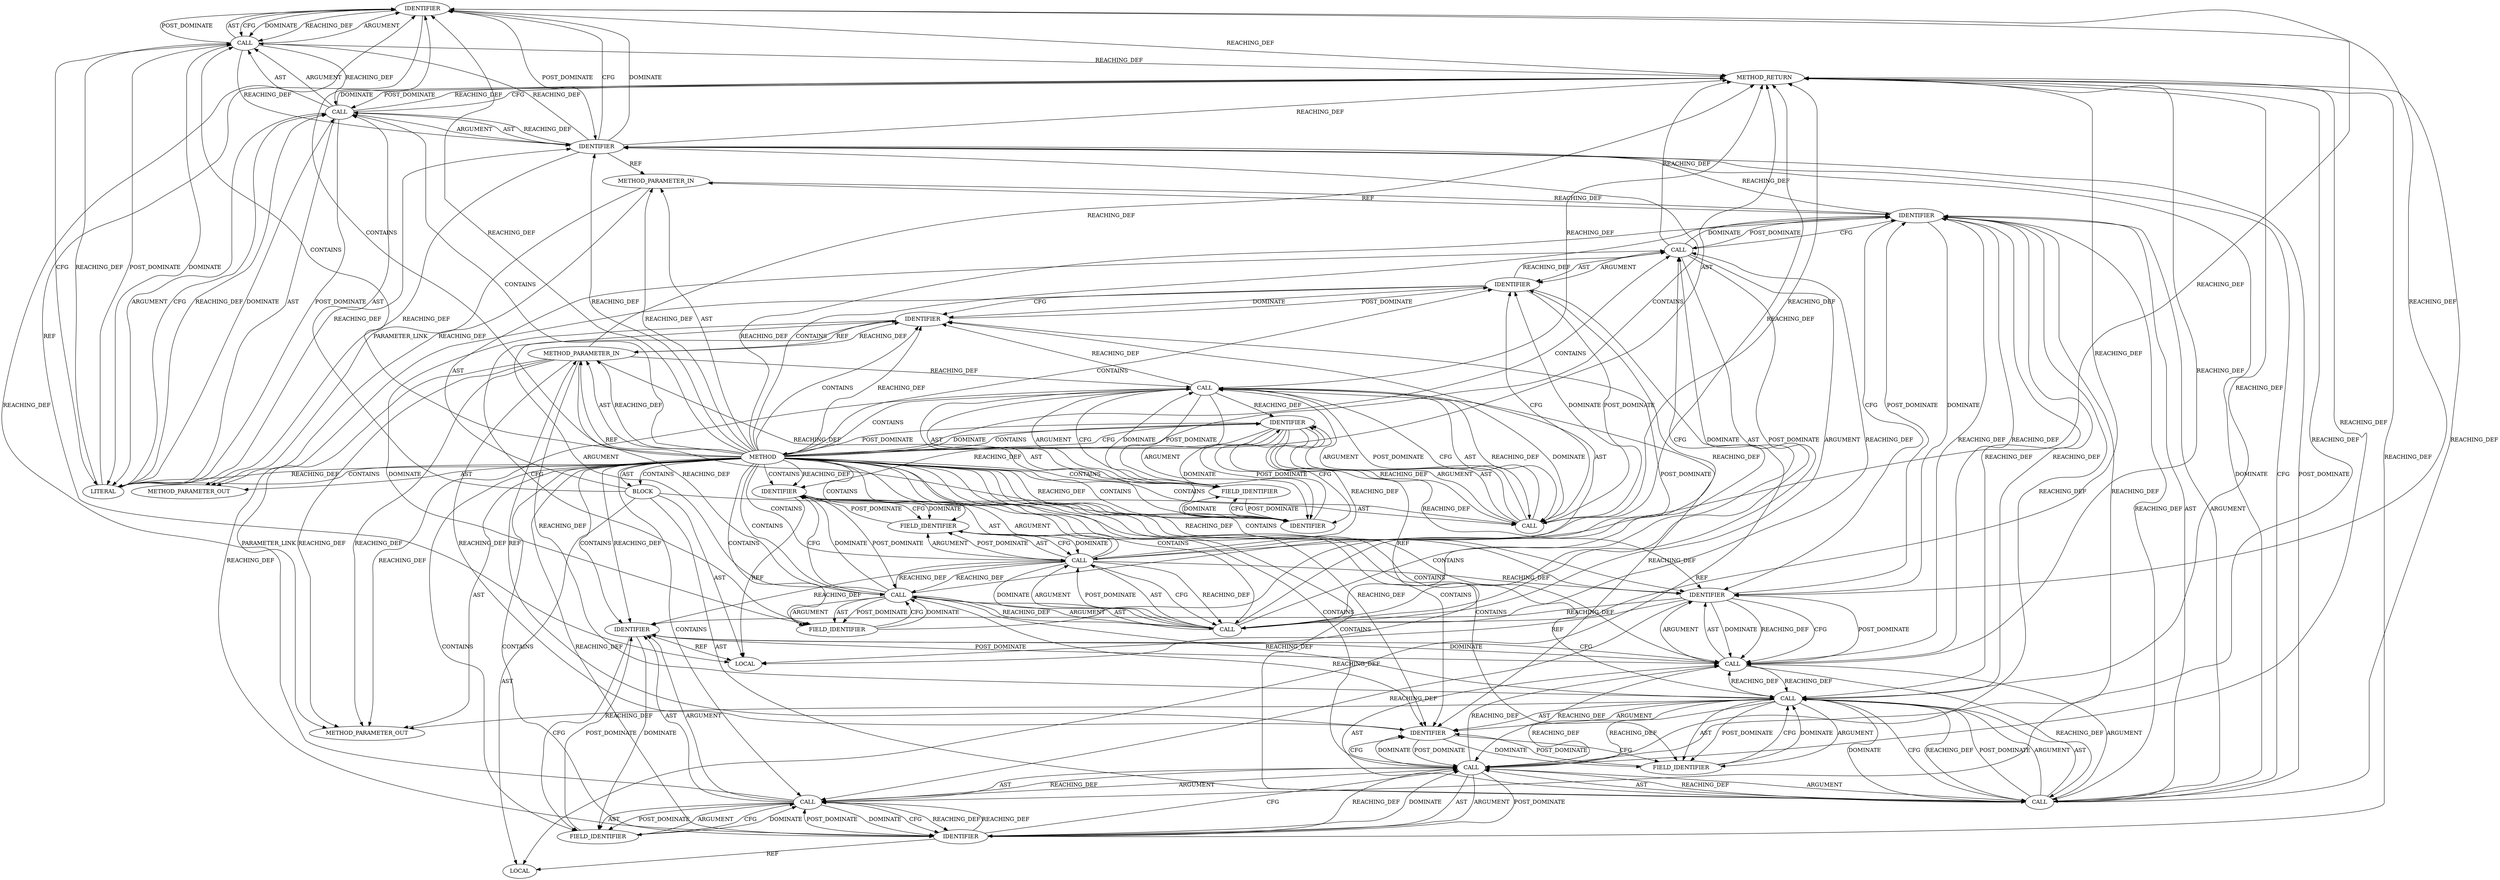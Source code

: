 digraph {
  4596 [label=IDENTIFIER ORDER=1 ARGUMENT_INDEX=1 CODE="src" COLUMN_NUMBER=39 LINE_NUMBER=47 TYPE_FULL_NAME="scatterlist*" NAME="src"]
  4567 [label=IDENTIFIER ORDER=1 ARGUMENT_INDEX=1 CODE="src" COLUMN_NUMBER=22 LINE_NUMBER=41 TYPE_FULL_NAME="scatterlist*" NAME="src"]
  21370 [label=METHOD_PARAMETER_OUT ORDER=1 CODE="struct scatterlist *sg" IS_VARIADIC=false COLUMN_NUMBER=27 LINE_NUMBER=39 TYPE_FULL_NAME="scatterlist*" EVALUATION_STRATEGY="BY_VALUE" INDEX=1 NAME="sg"]
  4570 [label=FIELD_IDENTIFIER ORDER=2 ARGUMENT_INDEX=2 CODE="sg" COLUMN_NUMBER=28 LINE_NUMBER=41 CANONICAL_NAME="sg"]
  4572 [label=CALL ORDER=4 ARGUMENT_INDEX=-1 CODE="diff = walk->offset - src->offset" COLUMN_NUMBER=6 METHOD_FULL_NAME="<operator>.assignment" LINE_NUMBER=42 TYPE_FULL_NAME="<empty>" DISPATCH_TYPE="STATIC_DISPATCH" SIGNATURE="" NAME="<operator>.assignment"]
  4595 [label=CALL ORDER=2 ARGUMENT_INDEX=2 CODE="sg_next(src)" COLUMN_NUMBER=31 METHOD_FULL_NAME="sg_next" LINE_NUMBER=47 TYPE_FULL_NAME="<empty>" DISPATCH_TYPE="STATIC_DISPATCH" SIGNATURE="" NAME="sg_next"]
  4568 [label=CALL ORDER=2 ARGUMENT_INDEX=2 CODE="walk->sg" COLUMN_NUMBER=28 METHOD_FULL_NAME="<operator>.indirectFieldAccess" LINE_NUMBER=41 TYPE_FULL_NAME="<empty>" DISPATCH_TYPE="STATIC_DISPATCH" SIGNATURE="" NAME="<operator>.indirectFieldAccess"]
  4597 [label=LITERAL ORDER=3 ARGUMENT_INDEX=3 CODE="2" COLUMN_NUMBER=45 LINE_NUMBER=47 TYPE_FULL_NAME="int"]
  4591 [label=IDENTIFIER ORDER=1 ARGUMENT_INDEX=1 CODE="walk" COLUMN_NUMBER=27 LINE_NUMBER=45 TYPE_FULL_NAME="scatter_walk*" NAME="walk"]
  4584 [label=IDENTIFIER ORDER=1 ARGUMENT_INDEX=1 CODE="src" COLUMN_NUMBER=26 LINE_NUMBER=44 TYPE_FULL_NAME="scatterlist*" NAME="src"]
  4566 [label=CALL ORDER=2 ARGUMENT_INDEX=-1 CODE="*src = walk->sg" COLUMN_NUMBER=21 METHOD_FULL_NAME="<operator>.assignment" LINE_NUMBER=41 TYPE_FULL_NAME="<empty>" DISPATCH_TYPE="STATIC_DISPATCH" SIGNATURE="" NAME="<operator>.assignment"]
  4585 [label=CALL ORDER=3 ARGUMENT_INDEX=3 CODE="src->length - diff" COLUMN_NUMBER=7 METHOD_FULL_NAME="<operator>.subtraction" LINE_NUMBER=45 TYPE_FULL_NAME="<empty>" DISPATCH_TYPE="STATIC_DISPATCH" SIGNATURE="" NAME="<operator>.subtraction"]
  4579 [label=IDENTIFIER ORDER=1 ARGUMENT_INDEX=1 CODE="src" COLUMN_NUMBER=28 LINE_NUMBER=42 TYPE_FULL_NAME="scatterlist*" NAME="src"]
  4573 [label=IDENTIFIER ORDER=1 ARGUMENT_INDEX=1 CODE="diff" COLUMN_NUMBER=6 LINE_NUMBER=42 TYPE_FULL_NAME="int" NAME="diff"]
  4589 [label=IDENTIFIER ORDER=2 ARGUMENT_INDEX=2 CODE="diff" COLUMN_NUMBER=21 LINE_NUMBER=45 TYPE_FULL_NAME="int" NAME="diff"]
  4571 [label=LOCAL ORDER=3 CODE="int diff" COLUMN_NUMBER=6 LINE_NUMBER=42 TYPE_FULL_NAME="int" NAME="diff"]
  4582 [label=IDENTIFIER ORDER=1 ARGUMENT_INDEX=1 CODE="sg" COLUMN_NUMBER=14 LINE_NUMBER=44 TYPE_FULL_NAME="scatterlist*" NAME="sg"]
  4577 [label=FIELD_IDENTIFIER ORDER=2 ARGUMENT_INDEX=2 CODE="offset" COLUMN_NUMBER=13 LINE_NUMBER=42 CANONICAL_NAME="offset"]
  4561 [label=METHOD COLUMN_NUMBER=1 LINE_NUMBER=39 COLUMN_NUMBER_END=1 IS_EXTERNAL=false SIGNATURE="void chain_to_walk (scatterlist*,scatter_walk*)" NAME="chain_to_walk" AST_PARENT_TYPE="TYPE_DECL" AST_PARENT_FULL_NAME="tls_device_fallback.c:<global>" ORDER=1 CODE="static void chain_to_walk(struct scatterlist *sg, struct scatter_walk *walk)
{
	struct scatterlist *src = walk->sg;
	int diff = walk->offset - src->offset;

	sg_set_page(sg, sg_page(src),
		    src->length - diff, walk->offset);

	scatterwalk_crypto_chain(sg, sg_next(src), 2);
}" FULL_NAME="chain_to_walk" LINE_NUMBER_END=48 FILENAME="tls_device_fallback.c"]
  4565 [label=LOCAL ORDER=1 CODE="struct scatterlist* src" COLUMN_NUMBER=21 LINE_NUMBER=41 TYPE_FULL_NAME="scatterlist*" NAME="src"]
  4581 [label=CALL ORDER=5 ARGUMENT_INDEX=-1 CODE="sg_set_page(sg, sg_page(src),
		    src->length - diff, walk->offset)" COLUMN_NUMBER=2 METHOD_FULL_NAME="sg_set_page" LINE_NUMBER=44 TYPE_FULL_NAME="<empty>" DISPATCH_TYPE="STATIC_DISPATCH" SIGNATURE="" NAME="sg_set_page"]
  4594 [label=IDENTIFIER ORDER=1 ARGUMENT_INDEX=1 CODE="sg" COLUMN_NUMBER=27 LINE_NUMBER=47 TYPE_FULL_NAME="scatterlist*" NAME="sg"]
  4580 [label=FIELD_IDENTIFIER ORDER=2 ARGUMENT_INDEX=2 CODE="offset" COLUMN_NUMBER=28 LINE_NUMBER=42 CANONICAL_NAME="offset"]
  4576 [label=IDENTIFIER ORDER=1 ARGUMENT_INDEX=1 CODE="walk" COLUMN_NUMBER=13 LINE_NUMBER=42 TYPE_FULL_NAME="scatter_walk*" NAME="walk"]
  4592 [label=FIELD_IDENTIFIER ORDER=2 ARGUMENT_INDEX=2 CODE="offset" COLUMN_NUMBER=27 LINE_NUMBER=45 CANONICAL_NAME="offset"]
  4563 [label=METHOD_PARAMETER_IN ORDER=2 CODE="struct scatter_walk *walk" IS_VARIADIC=false COLUMN_NUMBER=51 LINE_NUMBER=39 TYPE_FULL_NAME="scatter_walk*" EVALUATION_STRATEGY="BY_VALUE" INDEX=2 NAME="walk"]
  4583 [label=CALL ORDER=2 ARGUMENT_INDEX=2 CODE="sg_page(src)" COLUMN_NUMBER=18 METHOD_FULL_NAME="sg_page" LINE_NUMBER=44 TYPE_FULL_NAME="<empty>" DISPATCH_TYPE="STATIC_DISPATCH" SIGNATURE="" NAME="sg_page"]
  4574 [label=CALL ORDER=2 ARGUMENT_INDEX=2 CODE="walk->offset - src->offset" COLUMN_NUMBER=13 METHOD_FULL_NAME="<operator>.subtraction" LINE_NUMBER=42 TYPE_FULL_NAME="<empty>" DISPATCH_TYPE="STATIC_DISPATCH" SIGNATURE="" NAME="<operator>.subtraction"]
  4575 [label=CALL ORDER=1 ARGUMENT_INDEX=1 CODE="walk->offset" COLUMN_NUMBER=13 METHOD_FULL_NAME="<operator>.indirectFieldAccess" LINE_NUMBER=42 TYPE_FULL_NAME="<empty>" DISPATCH_TYPE="STATIC_DISPATCH" SIGNATURE="" NAME="<operator>.indirectFieldAccess"]
  4569 [label=IDENTIFIER ORDER=1 ARGUMENT_INDEX=1 CODE="walk" COLUMN_NUMBER=28 LINE_NUMBER=41 TYPE_FULL_NAME="scatter_walk*" NAME="walk"]
  4588 [label=FIELD_IDENTIFIER ORDER=2 ARGUMENT_INDEX=2 CODE="length" COLUMN_NUMBER=7 LINE_NUMBER=45 CANONICAL_NAME="length"]
  4586 [label=CALL ORDER=1 ARGUMENT_INDEX=1 CODE="src->length" COLUMN_NUMBER=7 METHOD_FULL_NAME="<operator>.indirectFieldAccess" LINE_NUMBER=45 TYPE_FULL_NAME="<empty>" DISPATCH_TYPE="STATIC_DISPATCH" SIGNATURE="" NAME="<operator>.indirectFieldAccess"]
  4593 [label=CALL ORDER=6 ARGUMENT_INDEX=-1 CODE="scatterwalk_crypto_chain(sg, sg_next(src), 2)" COLUMN_NUMBER=2 METHOD_FULL_NAME="scatterwalk_crypto_chain" LINE_NUMBER=47 TYPE_FULL_NAME="<empty>" DISPATCH_TYPE="STATIC_DISPATCH" SIGNATURE="" NAME="scatterwalk_crypto_chain"]
  4587 [label=IDENTIFIER ORDER=1 ARGUMENT_INDEX=1 CODE="src" COLUMN_NUMBER=7 LINE_NUMBER=45 TYPE_FULL_NAME="scatterlist*" NAME="src"]
  4564 [label=BLOCK ORDER=3 ARGUMENT_INDEX=-1 CODE="{
	struct scatterlist *src = walk->sg;
	int diff = walk->offset - src->offset;

	sg_set_page(sg, sg_page(src),
		    src->length - diff, walk->offset);

	scatterwalk_crypto_chain(sg, sg_next(src), 2);
}" COLUMN_NUMBER=1 LINE_NUMBER=40 TYPE_FULL_NAME="void"]
  4590 [label=CALL ORDER=4 ARGUMENT_INDEX=4 CODE="walk->offset" COLUMN_NUMBER=27 METHOD_FULL_NAME="<operator>.indirectFieldAccess" LINE_NUMBER=45 TYPE_FULL_NAME="<empty>" DISPATCH_TYPE="STATIC_DISPATCH" SIGNATURE="" NAME="<operator>.indirectFieldAccess"]
  4578 [label=CALL ORDER=2 ARGUMENT_INDEX=2 CODE="src->offset" COLUMN_NUMBER=28 METHOD_FULL_NAME="<operator>.indirectFieldAccess" LINE_NUMBER=42 TYPE_FULL_NAME="<empty>" DISPATCH_TYPE="STATIC_DISPATCH" SIGNATURE="" NAME="<operator>.indirectFieldAccess"]
  4598 [label=METHOD_RETURN ORDER=4 CODE="RET" COLUMN_NUMBER=1 LINE_NUMBER=39 TYPE_FULL_NAME="void" EVALUATION_STRATEGY="BY_VALUE"]
  21371 [label=METHOD_PARAMETER_OUT ORDER=2 CODE="struct scatter_walk *walk" IS_VARIADIC=false COLUMN_NUMBER=51 LINE_NUMBER=39 TYPE_FULL_NAME="scatter_walk*" EVALUATION_STRATEGY="BY_VALUE" INDEX=2 NAME="walk"]
  4562 [label=METHOD_PARAMETER_IN ORDER=1 CODE="struct scatterlist *sg" IS_VARIADIC=false COLUMN_NUMBER=27 LINE_NUMBER=39 TYPE_FULL_NAME="scatterlist*" EVALUATION_STRATEGY="BY_VALUE" INDEX=1 NAME="sg"]
  4572 -> 4574 [label=AST ]
  4583 -> 4584 [label=POST_DOMINATE ]
  4561 -> 4582 [label=CONTAINS ]
  4586 -> 4588 [label=AST ]
  4564 -> 4571 [label=AST ]
  4561 -> 4582 [label=REACHING_DEF VARIABLE=""]
  4561 -> 4564 [label=AST ]
  4575 -> 4574 [label=REACHING_DEF VARIABLE="walk->offset"]
  4561 -> 4598 [label=AST ]
  4596 -> 4594 [label=POST_DOMINATE ]
  4574 -> 4572 [label=DOMINATE ]
  4585 -> 4590 [label=REACHING_DEF VARIABLE="src->length - diff"]
  4573 -> 4576 [label=CFG ]
  4585 -> 4589 [label=AST ]
  4578 -> 4580 [label=ARGUMENT ]
  4593 -> 4595 [label=ARGUMENT ]
  4561 -> 4563 [label=REACHING_DEF VARIABLE=""]
  4597 -> 4595 [label=REACHING_DEF VARIABLE="2"]
  4561 -> 4596 [label=CONTAINS ]
  4569 -> 4563 [label=REF ]
  4592 -> 4590 [label=CFG ]
  4563 -> 4598 [label=REACHING_DEF VARIABLE="walk"]
  4568 -> 4570 [label=ARGUMENT ]
  4577 -> 4575 [label=CFG ]
  4564 -> 4593 [label=AST ]
  4574 -> 4572 [label=REACHING_DEF VARIABLE="walk->offset - src->offset"]
  4567 -> 4565 [label=REF ]
  4598 -> 4593 [label=POST_DOMINATE ]
  4569 -> 4567 [label=POST_DOMINATE ]
  4581 -> 4590 [label=POST_DOMINATE ]
  4583 -> 4598 [label=REACHING_DEF VARIABLE="sg_page(src)"]
  4597 -> 4593 [label=CFG ]
  4585 -> 4586 [label=AST ]
  4583 -> 4587 [label=DOMINATE ]
  4584 -> 4596 [label=REACHING_DEF VARIABLE="src"]
  4575 -> 4576 [label=ARGUMENT ]
  4581 -> 4582 [label=AST ]
  4581 -> 4585 [label=ARGUMENT ]
  4561 -> 4579 [label=REACHING_DEF VARIABLE=""]
  4561 -> 4583 [label=CONTAINS ]
  4584 -> 4583 [label=DOMINATE ]
  4563 -> 4569 [label=REACHING_DEF VARIABLE="walk"]
  4567 -> 4566 [label=REACHING_DEF VARIABLE="src"]
  4566 -> 4598 [label=REACHING_DEF VARIABLE="*src = walk->sg"]
  4574 -> 4598 [label=REACHING_DEF VARIABLE="walk->offset - src->offset"]
  4596 -> 4595 [label=CFG ]
  4585 -> 4589 [label=ARGUMENT ]
  4561 -> 4596 [label=REACHING_DEF VARIABLE=""]
  4586 -> 4589 [label=REACHING_DEF VARIABLE="src->length"]
  4561 -> 4591 [label=CONTAINS ]
  4561 -> 4567 [label=DOMINATE ]
  4569 -> 4570 [label=DOMINATE ]
  4595 -> 4596 [label=ARGUMENT ]
  4585 -> 4586 [label=ARGUMENT ]
  4580 -> 4578 [label=CFG ]
  4561 -> 4562 [label=AST ]
  4574 -> 4578 [label=ARGUMENT ]
  4583 -> 4584 [label=ARGUMENT ]
  4585 -> 4581 [label=REACHING_DEF VARIABLE="src->length - diff"]
  4588 -> 4586 [label=CFG ]
  4561 -> 4566 [label=CONTAINS ]
  4589 -> 4585 [label=REACHING_DEF VARIABLE="diff"]
  4579 -> 4580 [label=CFG ]
  4596 -> 4598 [label=REACHING_DEF VARIABLE="src"]
  4595 -> 4597 [label=DOMINATE ]
  4593 -> 4597 [label=ARGUMENT ]
  4584 -> 4587 [label=REACHING_DEF VARIABLE="src"]
  4595 -> 4593 [label=REACHING_DEF VARIABLE="sg_next(src)"]
  4590 -> 4591 [label=ARGUMENT ]
  4575 -> 4591 [label=REACHING_DEF VARIABLE="walk->offset"]
  4573 -> 4572 [label=REACHING_DEF VARIABLE="diff"]
  4568 -> 4598 [label=REACHING_DEF VARIABLE="walk->sg"]
  4578 -> 4598 [label=REACHING_DEF VARIABLE="src->offset"]
  4582 -> 4584 [label=CFG ]
  4581 -> 4594 [label=DOMINATE ]
  4583 -> 4590 [label=REACHING_DEF VARIABLE="sg_page(src)"]
  4583 -> 4581 [label=REACHING_DEF VARIABLE="sg_page(src)"]
  4586 -> 4598 [label=REACHING_DEF VARIABLE="src->length"]
  4575 -> 4578 [label=REACHING_DEF VARIABLE="walk->offset"]
  4568 -> 4567 [label=REACHING_DEF VARIABLE="walk->sg"]
  4570 -> 4568 [label=DOMINATE ]
  4591 -> 4563 [label=REF ]
  4568 -> 4569 [label=ARGUMENT ]
  4568 -> 4570 [label=AST ]
  4567 -> 4578 [label=REACHING_DEF VARIABLE="src"]
  4593 -> 4594 [label=AST ]
  4572 -> 4574 [label=POST_DOMINATE ]
  4561 -> 4590 [label=CONTAINS ]
  4566 -> 4567 [label=ARGUMENT ]
  4596 -> 4565 [label=REF ]
  4593 -> 4597 [label=AST ]
  4581 -> 4598 [label=REACHING_DEF VARIABLE="sg_set_page(sg, sg_page(src),
		    src->length - diff, walk->offset)"]
  4581 -> 4590 [label=ARGUMENT ]
  4593 -> 4594 [label=ARGUMENT ]
  4573 -> 4566 [label=POST_DOMINATE ]
  4561 -> 4585 [label=CONTAINS ]
  4590 -> 4591 [label=AST ]
  4595 -> 4594 [label=REACHING_DEF VARIABLE="sg_next(src)"]
  4595 -> 4597 [label=CFG ]
  4592 -> 4590 [label=DOMINATE ]
  4568 -> 4569 [label=AST ]
  4561 -> 4577 [label=CONTAINS ]
  4596 -> 4595 [label=DOMINATE ]
  4577 -> 4575 [label=DOMINATE ]
  4578 -> 4579 [label=AST ]
  4590 -> 4581 [label=DOMINATE ]
  4567 -> 4584 [label=REACHING_DEF VARIABLE="src"]
  4573 -> 4576 [label=DOMINATE ]
  4574 -> 4573 [label=REACHING_DEF VARIABLE="walk->offset - src->offset"]
  4581 -> 4594 [label=CFG ]
  4562 -> 21370 [label=REACHING_DEF VARIABLE="sg"]
  4561 -> 4572 [label=CONTAINS ]
  4581 -> 4583 [label=ARGUMENT ]
  4578 -> 4575 [label=REACHING_DEF VARIABLE="src->offset"]
  4590 -> 4592 [label=AST ]
  4563 -> 4590 [label=REACHING_DEF VARIABLE="walk"]
  4572 -> 4582 [label=CFG ]
  4597 -> 4593 [label=REACHING_DEF VARIABLE="2"]
  4583 -> 4585 [label=REACHING_DEF VARIABLE="sg_page(src)"]
  4568 -> 4566 [label=REACHING_DEF VARIABLE="walk->sg"]
  4561 -> 4587 [label=CONTAINS ]
  4578 -> 4574 [label=REACHING_DEF VARIABLE="src->offset"]
  4594 -> 4562 [label=REF ]
  4564 -> 4581 [label=AST ]
  4582 -> 4581 [label=REACHING_DEF VARIABLE="sg"]
  4590 -> 4581 [label=REACHING_DEF VARIABLE="walk->offset"]
  4582 -> 4562 [label=REF ]
  4584 -> 4565 [label=REF ]
  4572 -> 4573 [label=ARGUMENT ]
  4572 -> 4582 [label=DOMINATE ]
  4561 -> 4589 [label=CONTAINS ]
  4561 -> 4567 [label=CONTAINS ]
  4561 -> 21371 [label=AST ]
  4563 -> 4575 [label=REACHING_DEF VARIABLE="walk"]
  4584 -> 4583 [label=REACHING_DEF VARIABLE="src"]
  4567 -> 4579 [label=REACHING_DEF VARIABLE="src"]
  4587 -> 4565 [label=REF ]
  4575 -> 4577 [label=ARGUMENT ]
  4590 -> 21371 [label=REACHING_DEF VARIABLE="walk->offset"]
  4576 -> 4577 [label=CFG ]
  4561 -> 4575 [label=CONTAINS ]
  4589 -> 4585 [label=CFG ]
  4582 -> 4594 [label=REACHING_DEF VARIABLE="sg"]
  4564 -> 4565 [label=AST ]
  4587 -> 4583 [label=POST_DOMINATE ]
  4570 -> 4569 [label=POST_DOMINATE ]
  4561 -> 4584 [label=REACHING_DEF VARIABLE=""]
  4590 -> 4581 [label=CFG ]
  4595 -> 4598 [label=REACHING_DEF VARIABLE="sg_next(src)"]
  4579 -> 4575 [label=POST_DOMINATE ]
  4568 -> 21371 [label=REACHING_DEF VARIABLE="walk->sg"]
  4576 -> 4577 [label=DOMINATE ]
  4584 -> 4583 [label=CFG ]
  4588 -> 4587 [label=POST_DOMINATE ]
  4568 -> 4566 [label=DOMINATE ]
  4568 -> 4570 [label=POST_DOMINATE ]
  4591 -> 4592 [label=DOMINATE ]
  4561 -> 4591 [label=REACHING_DEF VARIABLE=""]
  4573 -> 4571 [label=REF ]
  4567 -> 4569 [label=CFG ]
  4594 -> 4595 [label=REACHING_DEF VARIABLE="sg"]
  4594 -> 21370 [label=REACHING_DEF VARIABLE="sg"]
  4563 -> 21371 [label=REACHING_DEF VARIABLE="walk"]
  4563 -> 21371 [label=REACHING_DEF VARIABLE="walk"]
  4590 -> 4592 [label=POST_DOMINATE ]
  4593 -> 4598 [label=REACHING_DEF VARIABLE="scatterwalk_crypto_chain(sg, sg_next(src), 2)"]
  4590 -> 4585 [label=REACHING_DEF VARIABLE="walk->offset"]
  4573 -> 4589 [label=REACHING_DEF VARIABLE="diff"]
  4561 -> 4570 [label=CONTAINS ]
  4586 -> 4589 [label=DOMINATE ]
  4589 -> 4586 [label=REACHING_DEF VARIABLE="diff"]
  4575 -> 4576 [label=AST ]
  4561 -> 4573 [label=CONTAINS ]
  4574 -> 4575 [label=ARGUMENT ]
  4593 -> 4595 [label=AST ]
  4585 -> 4598 [label=REACHING_DEF VARIABLE="src->length - diff"]
  4581 -> 4585 [label=AST ]
  4593 -> 4597 [label=POST_DOMINATE ]
  4566 -> 4568 [label=AST ]
  4562 -> 21370 [label=PARAMETER_LINK ]
  4574 -> 4578 [label=POST_DOMINATE ]
  4588 -> 4586 [label=DOMINATE ]
  4577 -> 4576 [label=POST_DOMINATE ]
  4585 -> 4583 [label=REACHING_DEF VARIABLE="src->length - diff"]
  4561 -> 4563 [label=AST ]
  4582 -> 4584 [label=DOMINATE ]
  4597 -> 4595 [label=POST_DOMINATE ]
  4594 -> 4596 [label=CFG ]
  4566 -> 4567 [label=AST ]
  4574 -> 4578 [label=AST ]
  4575 -> 4577 [label=POST_DOMINATE ]
  4561 -> 4576 [label=CONTAINS ]
  4585 -> 4589 [label=POST_DOMINATE ]
  4561 -> 4568 [label=CONTAINS ]
  4578 -> 4596 [label=REACHING_DEF VARIABLE="src->offset"]
  4575 -> 4579 [label=CFG ]
  4586 -> 4596 [label=REACHING_DEF VARIABLE="src->length"]
  4585 -> 4582 [label=REACHING_DEF VARIABLE="src->length - diff"]
  4578 -> 4584 [label=REACHING_DEF VARIABLE="src->offset"]
  4584 -> 4582 [label=POST_DOMINATE ]
  4569 -> 4570 [label=CFG ]
  4586 -> 4587 [label=AST ]
  4585 -> 4591 [label=CFG ]
  4561 -> 4564 [label=CONTAINS ]
  4589 -> 4585 [label=DOMINATE ]
  4563 -> 4568 [label=REACHING_DEF VARIABLE="walk"]
  4574 -> 4572 [label=CFG ]
  4566 -> 4573 [label=CFG ]
  4590 -> 4598 [label=REACHING_DEF VARIABLE="walk->offset"]
  4597 -> 4593 [label=DOMINATE ]
  4590 -> 4582 [label=REACHING_DEF VARIABLE="walk->offset"]
  4594 -> 4598 [label=REACHING_DEF VARIABLE="sg"]
  4586 -> 4585 [label=REACHING_DEF VARIABLE="src->length"]
  4561 -> 4580 [label=CONTAINS ]
  4561 -> 4579 [label=CONTAINS ]
  4561 -> 4597 [label=REACHING_DEF VARIABLE=""]
  4578 -> 4580 [label=POST_DOMINATE ]
  4581 -> 4590 [label=AST ]
  4589 -> 4571 [label=REF ]
  4586 -> 4587 [label=ARGUMENT ]
  4566 -> 4573 [label=DOMINATE ]
  4586 -> 4588 [label=POST_DOMINATE ]
  4587 -> 4588 [label=CFG ]
  4575 -> 4590 [label=REACHING_DEF VARIABLE="walk->offset"]
  4561 -> 4597 [label=CONTAINS ]
  4586 -> 4589 [label=CFG ]
  4578 -> 4579 [label=ARGUMENT ]
  4594 -> 4596 [label=DOMINATE ]
  4562 -> 4582 [label=REACHING_DEF VARIABLE="sg"]
  4561 -> 4593 [label=CONTAINS ]
  4561 -> 4581 [label=CONTAINS ]
  4568 -> 4591 [label=REACHING_DEF VARIABLE="walk->sg"]
  4578 -> 4574 [label=DOMINATE ]
  4575 -> 4579 [label=DOMINATE ]
  4579 -> 4580 [label=DOMINATE ]
  4561 -> 4569 [label=REACHING_DEF VARIABLE=""]
  4589 -> 4598 [label=REACHING_DEF VARIABLE="diff"]
  4564 -> 4572 [label=AST ]
  4572 -> 4574 [label=ARGUMENT ]
  4567 -> 4561 [label=POST_DOMINATE ]
  4561 -> 4587 [label=REACHING_DEF VARIABLE=""]
  4561 -> 4595 [label=CONTAINS ]
  4561 -> 4574 [label=CONTAINS ]
  4578 -> 4580 [label=AST ]
  4582 -> 4585 [label=REACHING_DEF VARIABLE="sg"]
  4589 -> 4586 [label=POST_DOMINATE ]
  4579 -> 4565 [label=REF ]
  4581 -> 4583 [label=AST ]
  4597 -> 4594 [label=REACHING_DEF VARIABLE="2"]
  4564 -> 4566 [label=AST ]
  4581 -> 4582 [label=ARGUMENT ]
  4561 -> 4576 [label=REACHING_DEF VARIABLE=""]
  4561 -> 4588 [label=CONTAINS ]
  4583 -> 4584 [label=AST ]
  4591 -> 4585 [label=POST_DOMINATE ]
  4561 -> 4592 [label=CONTAINS ]
  4596 -> 4595 [label=REACHING_DEF VARIABLE="src"]
  4576 -> 4573 [label=POST_DOMINATE ]
  4561 -> 21370 [label=AST ]
  4587 -> 4588 [label=DOMINATE ]
  4575 -> 4577 [label=AST ]
  4566 -> 4568 [label=ARGUMENT ]
  4568 -> 4576 [label=REACHING_DEF VARIABLE="walk->sg"]
  4566 -> 4568 [label=POST_DOMINATE ]
  4561 -> 4567 [label=CFG ]
  4582 -> 4583 [label=REACHING_DEF VARIABLE="sg"]
  4561 -> 4589 [label=REACHING_DEF VARIABLE=""]
  4591 -> 4592 [label=CFG ]
  4585 -> 4591 [label=DOMINATE ]
  4561 -> 4569 [label=CONTAINS ]
  4594 -> 4593 [label=REACHING_DEF VARIABLE="sg"]
  4590 -> 4583 [label=REACHING_DEF VARIABLE="walk->offset"]
  4574 -> 4575 [label=AST ]
  4583 -> 4587 [label=CFG ]
  4580 -> 4579 [label=POST_DOMINATE ]
  4561 -> 4586 [label=CONTAINS ]
  4582 -> 4590 [label=REACHING_DEF VARIABLE="sg"]
  4563 -> 4576 [label=REACHING_DEF VARIABLE="walk"]
  4593 -> 4598 [label=CFG ]
  4561 -> 4584 [label=CONTAINS ]
  4584 -> 4586 [label=REACHING_DEF VARIABLE="src"]
  4594 -> 4581 [label=POST_DOMINATE ]
  4561 -> 4578 [label=CONTAINS ]
  4561 -> 4594 [label=CONTAINS ]
  4567 -> 4569 [label=DOMINATE ]
  4572 -> 4573 [label=AST ]
  4586 -> 4588 [label=ARGUMENT ]
  4578 -> 4574 [label=CFG ]
  4563 -> 21371 [label=PARAMETER_LINK ]
  4583 -> 4582 [label=REACHING_DEF VARIABLE="sg_page(src)"]
  4576 -> 4563 [label=REF ]
  4568 -> 4566 [label=CFG ]
  4590 -> 4592 [label=ARGUMENT ]
  4580 -> 4578 [label=DOMINATE ]
  4563 -> 4591 [label=REACHING_DEF VARIABLE="walk"]
  4570 -> 4568 [label=CFG ]
  4561 -> 4562 [label=REACHING_DEF VARIABLE=""]
  4595 -> 4596 [label=POST_DOMINATE ]
  4561 -> 4594 [label=REACHING_DEF VARIABLE=""]
  4572 -> 4598 [label=REACHING_DEF VARIABLE="diff = walk->offset - src->offset"]
  4593 -> 4598 [label=DOMINATE ]
  4595 -> 4596 [label=AST ]
  4592 -> 4591 [label=POST_DOMINATE ]
  4578 -> 4587 [label=REACHING_DEF VARIABLE="src->offset"]
  4582 -> 4572 [label=POST_DOMINATE ]
}
